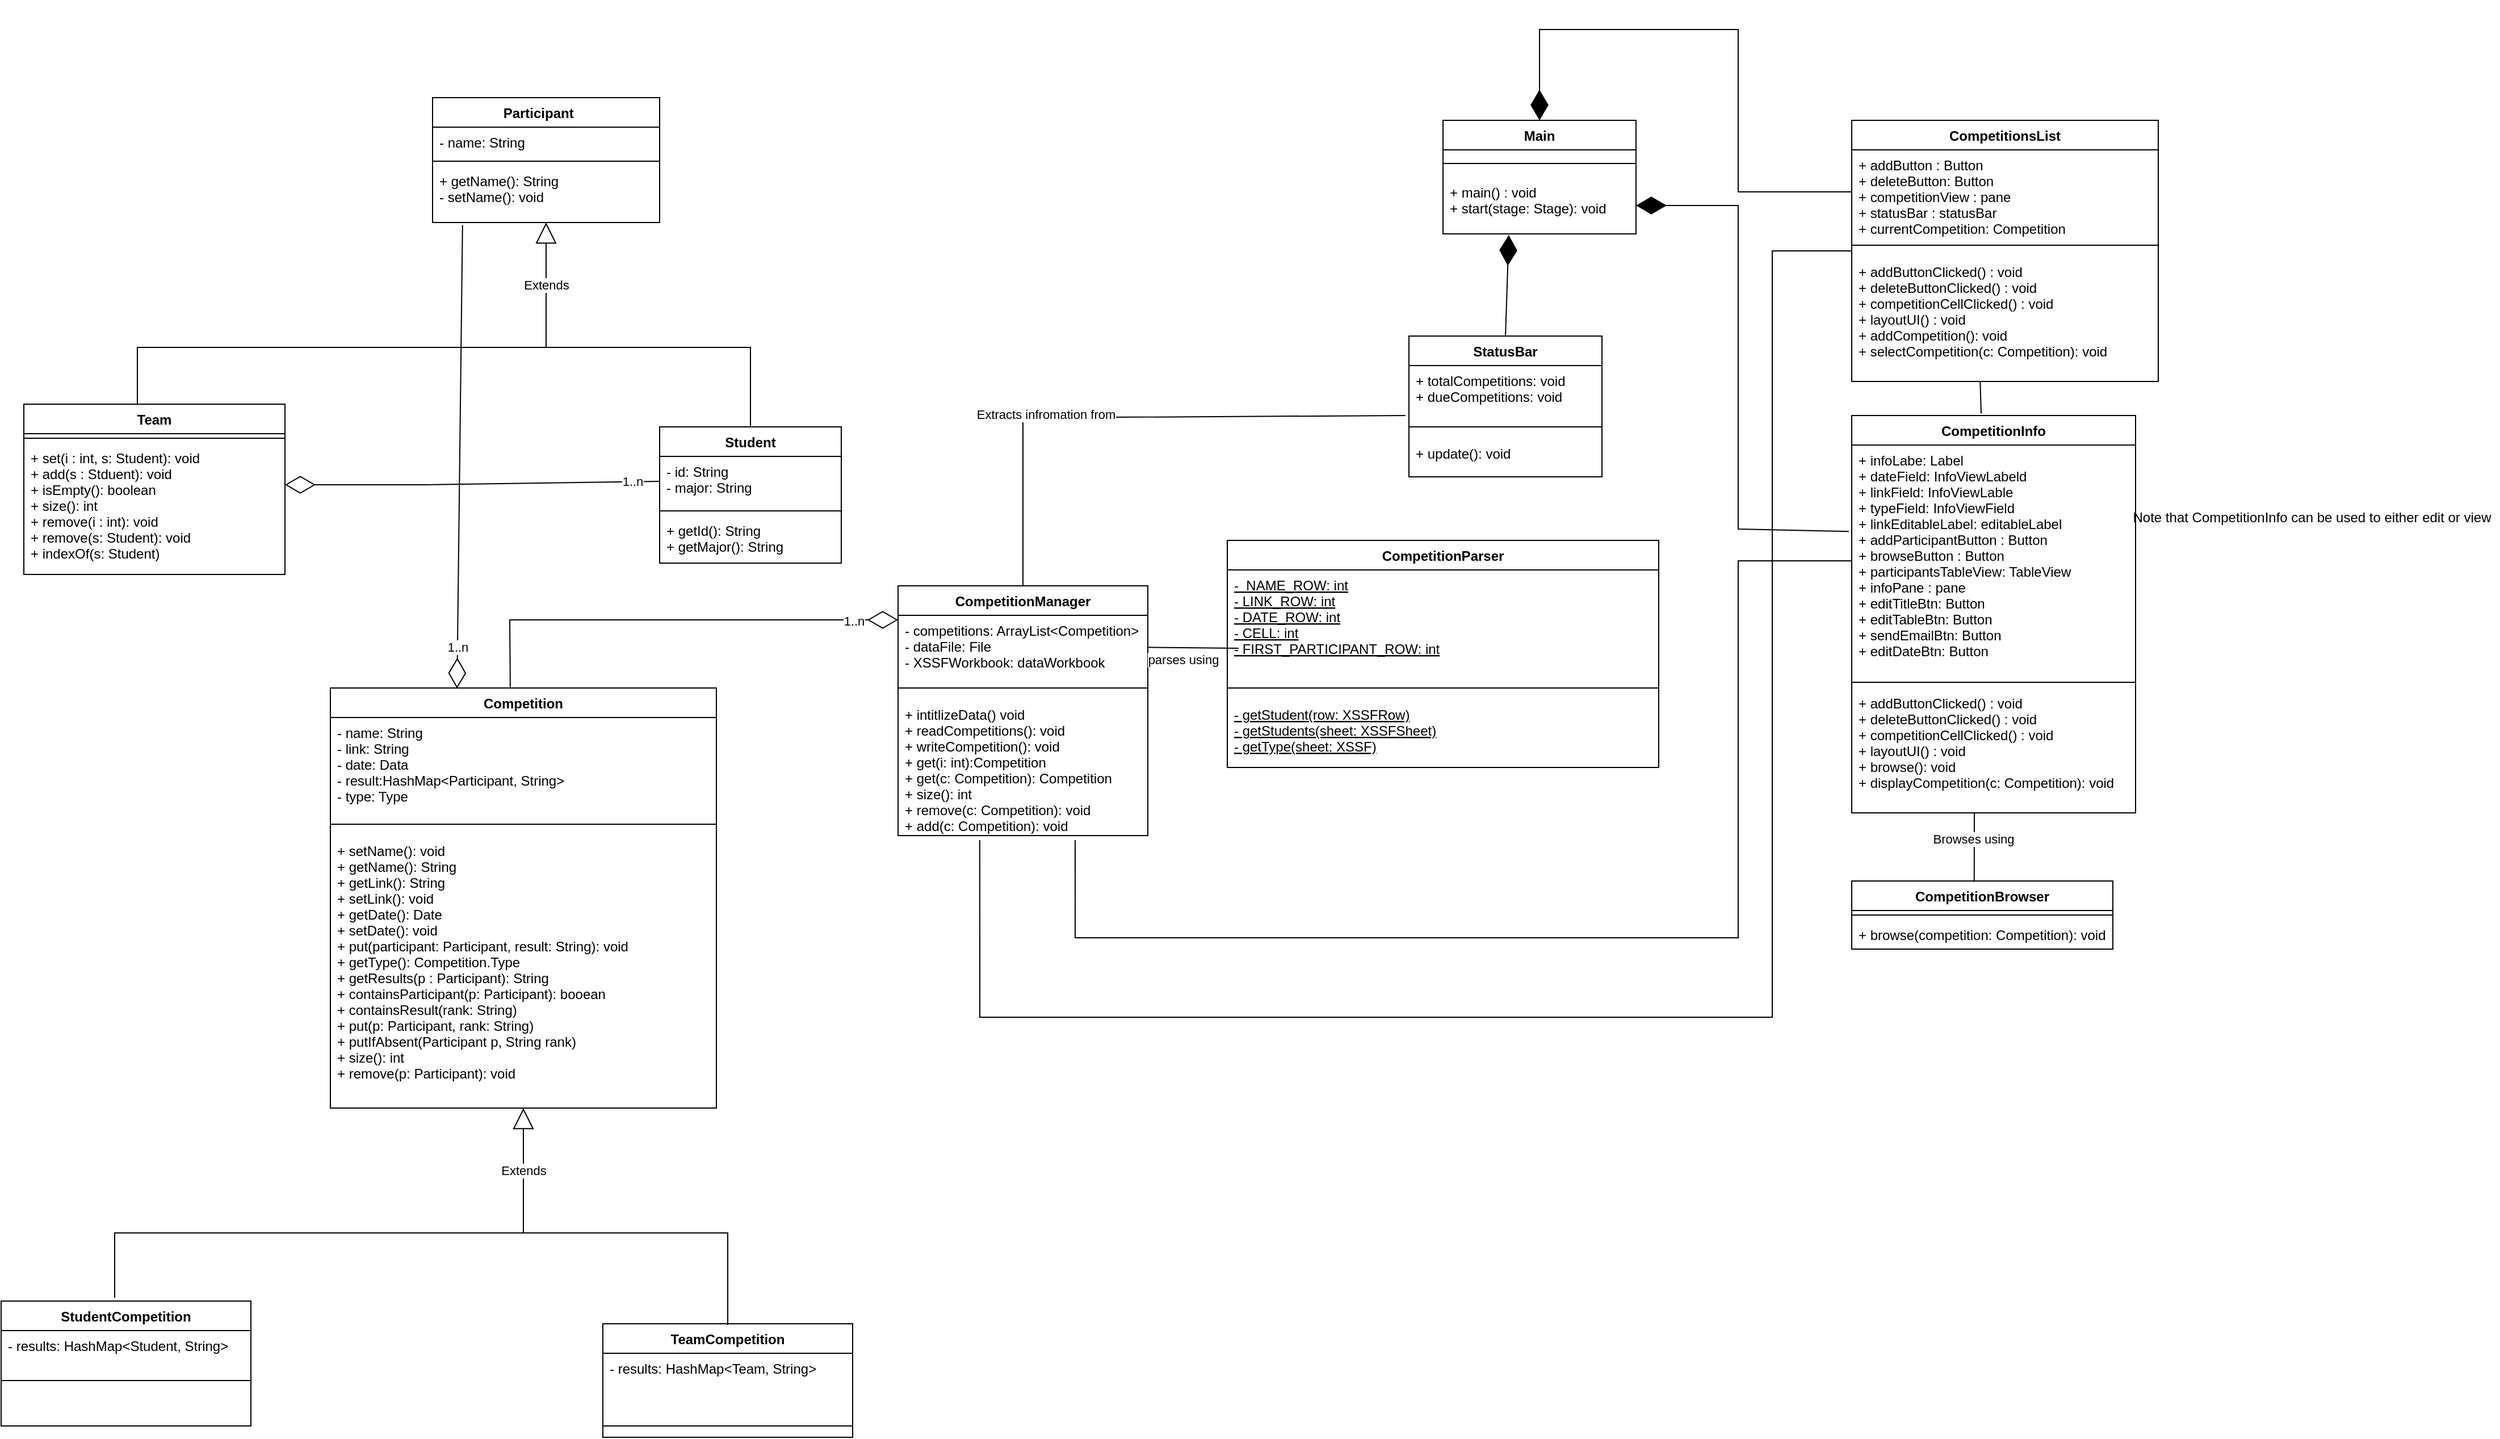 <mxfile version="15.8.4" type="device"><diagram id="GxxrP0lvxAbWxJMTPrHu" name="Page-1"><mxGraphModel dx="2429" dy="1601" grid="1" gridSize="10" guides="1" tooltips="1" connect="1" arrows="1" fold="1" page="1" pageScale="1" pageWidth="827" pageHeight="1169" math="0" shadow="0"><root><mxCell id="0"/><mxCell id="1" parent="0"/><mxCell id="EJnaUkzqWR3YQyQ7dOgF-1" value="Main" style="swimlane;fontStyle=1;align=center;verticalAlign=top;childLayout=stackLayout;horizontal=1;startSize=26;horizontalStack=0;resizeParent=1;resizeParentMax=0;resizeLast=0;collapsible=1;marginBottom=0;" parent="1" vertex="1"><mxGeometry x="100" width="170" height="100" as="geometry"/></mxCell><mxCell id="EJnaUkzqWR3YQyQ7dOgF-3" value="" style="line;strokeWidth=1;fillColor=none;align=left;verticalAlign=middle;spacingTop=-1;spacingLeft=3;spacingRight=3;rotatable=0;labelPosition=right;points=[];portConstraint=eastwest;" parent="EJnaUkzqWR3YQyQ7dOgF-1" vertex="1"><mxGeometry y="26" width="170" height="24" as="geometry"/></mxCell><mxCell id="QGG74kZx5etVXOkYBk9g-1" value="+ main() : void&#xA;+ start(stage: Stage): void&#xA;" style="text;strokeColor=none;fillColor=none;align=left;verticalAlign=top;spacingLeft=4;spacingRight=4;overflow=hidden;rotatable=0;points=[[0,0.5],[1,0.5]];portConstraint=eastwest;fontStyle=0" parent="EJnaUkzqWR3YQyQ7dOgF-1" vertex="1"><mxGeometry y="50" width="170" height="50" as="geometry"/></mxCell><mxCell id="EJnaUkzqWR3YQyQ7dOgF-13" value="CompetitionsList" style="swimlane;fontStyle=1;align=center;verticalAlign=top;childLayout=stackLayout;horizontal=1;startSize=26;horizontalStack=0;resizeParent=1;resizeParentMax=0;resizeLast=0;collapsible=1;marginBottom=0;" parent="1" vertex="1"><mxGeometry x="460" width="270" height="230" as="geometry"/></mxCell><mxCell id="QGG74kZx5etVXOkYBk9g-5" value="+ addButton : Button&#xA;+ deleteButton: Button&#xA;+ competitionView : pane&#xA;+ statusBar : statusBar&#xA;+ currentCompetition: Competition&#xA;" style="text;strokeColor=none;fillColor=none;align=left;verticalAlign=top;spacingLeft=4;spacingRight=4;overflow=hidden;rotatable=0;points=[[0,0.5],[1,0.5]];portConstraint=eastwest;" parent="EJnaUkzqWR3YQyQ7dOgF-13" vertex="1"><mxGeometry y="26" width="270" height="74" as="geometry"/></mxCell><mxCell id="EJnaUkzqWR3YQyQ7dOgF-15" value="" style="line;strokeWidth=1;fillColor=none;align=left;verticalAlign=middle;spacingTop=-1;spacingLeft=3;spacingRight=3;rotatable=0;labelPosition=right;points=[];portConstraint=eastwest;" parent="EJnaUkzqWR3YQyQ7dOgF-13" vertex="1"><mxGeometry y="100" width="270" height="20" as="geometry"/></mxCell><mxCell id="EJnaUkzqWR3YQyQ7dOgF-16" value="+ addButtonClicked() : void&#xA;+ deleteButtonClicked() : void&#xA;+ competitionCellClicked() : void&#xA;+ layoutUI() : void&#xA;+ addCompetition(): void&#xA;+ selectCompetition(c: Competition): void&#xA;&#xA;&#xA;&#xA;" style="text;strokeColor=none;fillColor=none;align=left;verticalAlign=top;spacingLeft=4;spacingRight=4;overflow=hidden;rotatable=0;points=[[0,0.5],[1,0.5]];portConstraint=eastwest;" parent="EJnaUkzqWR3YQyQ7dOgF-13" vertex="1"><mxGeometry y="120" width="270" height="110" as="geometry"/></mxCell><mxCell id="EJnaUkzqWR3YQyQ7dOgF-33" value="Competition" style="swimlane;fontStyle=1;align=center;verticalAlign=top;childLayout=stackLayout;horizontal=1;startSize=26;horizontalStack=0;resizeParent=1;resizeParentMax=0;resizeLast=0;collapsible=1;marginBottom=0;" parent="1" vertex="1"><mxGeometry x="-880" y="500" width="340" height="370" as="geometry"/></mxCell><mxCell id="EJnaUkzqWR3YQyQ7dOgF-34" value="- name: String&#xA;- link: String&#xA;- date: Data&#xA;- result:HashMap&lt;Participant, String&gt;&#xA;- type: Type" style="text;strokeColor=none;fillColor=none;align=left;verticalAlign=top;spacingLeft=4;spacingRight=4;overflow=hidden;rotatable=0;points=[[0,0.5],[1,0.5]];portConstraint=eastwest;fontStyle=0" parent="EJnaUkzqWR3YQyQ7dOgF-33" vertex="1"><mxGeometry y="26" width="340" height="84" as="geometry"/></mxCell><mxCell id="EJnaUkzqWR3YQyQ7dOgF-35" value="" style="line;strokeWidth=1;fillColor=none;align=left;verticalAlign=middle;spacingTop=-1;spacingLeft=3;spacingRight=3;rotatable=0;labelPosition=right;points=[];portConstraint=eastwest;" parent="EJnaUkzqWR3YQyQ7dOgF-33" vertex="1"><mxGeometry y="110" width="340" height="20" as="geometry"/></mxCell><mxCell id="EJnaUkzqWR3YQyQ7dOgF-36" value="+ setName(): void&#xA;+ getName(): String&#xA;+ getLink(): String&#xA;+ setLink(): void&#xA;+ getDate(): Date&#xA;+ setDate(): void&#xA;+ put(participant: Participant, result: String): void&#xA;+ getType(): Competition.Type&#xA;+ getResults(p : Participant): String&#xA;+ containsParticipant(p: Participant): booean&#xA;+ containsResult(rank: String)&#xA;+ put(p: Participant, rank: String)&#xA;+ putIfAbsent(Participant p, String rank)&#xA;+ size(): int&#xA;+ remove(p: Participant): void&#xA;&#xA;&#xA;&#xA;" style="text;strokeColor=none;fillColor=none;align=left;verticalAlign=top;spacingLeft=4;spacingRight=4;overflow=hidden;rotatable=0;points=[[0,0.5],[1,0.5]];portConstraint=eastwest;" parent="EJnaUkzqWR3YQyQ7dOgF-33" vertex="1"><mxGeometry y="130" width="340" height="240" as="geometry"/></mxCell><mxCell id="QGG74kZx5etVXOkYBk9g-6" value="CompetitionInfo" style="swimlane;fontStyle=1;align=center;verticalAlign=top;childLayout=stackLayout;horizontal=1;startSize=26;horizontalStack=0;resizeParent=1;resizeParentMax=0;resizeLast=0;collapsible=1;marginBottom=0;" parent="1" vertex="1"><mxGeometry x="460" y="260" width="250" height="350" as="geometry"/></mxCell><mxCell id="QGG74kZx5etVXOkYBk9g-7" value="+ infoLabe: Label&#xA;+ dateField: InfoViewLabeld&#xA;+ linkField: InfoViewLable&#xA;+ typeField: InfoViewField&#xA;+ linkEditableLabel: editableLabel&#xA;+ addParticipantButton : Button&#xA;+ browseButton : Button&#xA;+ participantsTableView: TableView&#xA;+ infoPane : pane&#xA;+ editTitleBtn: Button&#xA;+ editTableBtn: Button&#xA;+ sendEmailBtn: Button&#xA;+ editDateBtn: Button&#xA;&#xA;" style="text;strokeColor=none;fillColor=none;align=left;verticalAlign=top;spacingLeft=4;spacingRight=4;overflow=hidden;rotatable=0;points=[[0,0.5],[1,0.5]];portConstraint=eastwest;" parent="QGG74kZx5etVXOkYBk9g-6" vertex="1"><mxGeometry y="26" width="250" height="204" as="geometry"/></mxCell><mxCell id="QGG74kZx5etVXOkYBk9g-8" value="" style="line;strokeWidth=1;fillColor=none;align=left;verticalAlign=middle;spacingTop=-1;spacingLeft=3;spacingRight=3;rotatable=0;labelPosition=right;points=[];portConstraint=eastwest;" parent="QGG74kZx5etVXOkYBk9g-6" vertex="1"><mxGeometry y="230" width="250" height="10" as="geometry"/></mxCell><mxCell id="QGG74kZx5etVXOkYBk9g-9" value="+ addButtonClicked() : void&#xA;+ deleteButtonClicked() : void&#xA;+ competitionCellClicked() : void&#xA;+ layoutUI() : void&#xA;+ browse(): void&#xA;+ displayCompetition(c: Competition): void&#xA;&#xA;&#xA;" style="text;strokeColor=none;fillColor=none;align=left;verticalAlign=top;spacingLeft=4;spacingRight=4;overflow=hidden;rotatable=0;points=[[0,0.5],[1,0.5]];portConstraint=eastwest;" parent="QGG74kZx5etVXOkYBk9g-6" vertex="1"><mxGeometry y="240" width="250" height="110" as="geometry"/></mxCell><mxCell id="0c5YRF4WHMTncs785dVi-13" value="CompetitionManager" style="swimlane;fontStyle=1;align=center;verticalAlign=top;childLayout=stackLayout;horizontal=1;startSize=26;horizontalStack=0;resizeParent=1;resizeParentMax=0;resizeLast=0;collapsible=1;marginBottom=0;" parent="1" vertex="1"><mxGeometry x="-380" y="410" width="220" height="220" as="geometry"/></mxCell><mxCell id="0c5YRF4WHMTncs785dVi-14" value="- competitions: ArrayList&lt;Competition&gt;&#xA;- dataFile: File&#xA;- XSSFWorkbook: dataWorkbook&#xA;" style="text;strokeColor=none;fillColor=none;align=left;verticalAlign=top;spacingLeft=4;spacingRight=4;overflow=hidden;rotatable=0;points=[[0,0.5],[1,0.5]];portConstraint=eastwest;fontStyle=0" parent="0c5YRF4WHMTncs785dVi-13" vertex="1"><mxGeometry y="26" width="220" height="54" as="geometry"/></mxCell><mxCell id="0c5YRF4WHMTncs785dVi-15" value="" style="line;strokeWidth=1;fillColor=none;align=left;verticalAlign=middle;spacingTop=-1;spacingLeft=3;spacingRight=3;rotatable=0;labelPosition=right;points=[];portConstraint=eastwest;" parent="0c5YRF4WHMTncs785dVi-13" vertex="1"><mxGeometry y="80" width="220" height="20" as="geometry"/></mxCell><mxCell id="0c5YRF4WHMTncs785dVi-16" value="+ intitlizeData() void&#xA;+ readCompetitions(): void&#xA;+ writeCompetition(): void&#xA;+ get(i: int):Competition&#xA;+ get(c: Competition): Competition&#xA;+ size(): int&#xA;+ remove(c: Competition): void&#xA;+ add(c: Competition): void&#xA;&#xA;&#xA;" style="text;strokeColor=none;fillColor=none;align=left;verticalAlign=top;spacingLeft=4;spacingRight=4;overflow=hidden;rotatable=0;points=[[0,0.5],[1,0.5]];portConstraint=eastwest;" parent="0c5YRF4WHMTncs785dVi-13" vertex="1"><mxGeometry y="100" width="220" height="120" as="geometry"/></mxCell><mxCell id="0c5YRF4WHMTncs785dVi-21" value="TeamCompetition" style="swimlane;fontStyle=1;align=center;verticalAlign=top;childLayout=stackLayout;horizontal=1;startSize=26;horizontalStack=0;resizeParent=1;resizeParentMax=0;resizeLast=0;collapsible=1;marginBottom=0;" parent="1" vertex="1"><mxGeometry x="-640" y="1060" width="220" height="100" as="geometry"/></mxCell><mxCell id="0c5YRF4WHMTncs785dVi-22" value="- results: HashMap&lt;Team, String&gt;" style="text;strokeColor=none;fillColor=none;align=left;verticalAlign=top;spacingLeft=4;spacingRight=4;overflow=hidden;rotatable=0;points=[[0,0.5],[1,0.5]];portConstraint=eastwest;fontStyle=0" parent="0c5YRF4WHMTncs785dVi-21" vertex="1"><mxGeometry y="26" width="220" height="54" as="geometry"/></mxCell><mxCell id="0c5YRF4WHMTncs785dVi-23" value="" style="line;strokeWidth=1;fillColor=none;align=left;verticalAlign=middle;spacingTop=-1;spacingLeft=3;spacingRight=3;rotatable=0;labelPosition=right;points=[];portConstraint=eastwest;" parent="0c5YRF4WHMTncs785dVi-21" vertex="1"><mxGeometry y="80" width="220" height="20" as="geometry"/></mxCell><mxCell id="0c5YRF4WHMTncs785dVi-25" value="CompetitionParser" style="swimlane;fontStyle=1;align=center;verticalAlign=top;childLayout=stackLayout;horizontal=1;startSize=26;horizontalStack=0;resizeParent=1;resizeParentMax=0;resizeLast=0;collapsible=1;marginBottom=0;" parent="1" vertex="1"><mxGeometry x="-90" y="370" width="380" height="200" as="geometry"/></mxCell><mxCell id="0c5YRF4WHMTncs785dVi-26" value="-  NAME_ROW: int&#xA;-  LINK_ROW: int&#xA;-  DATE_ROW: int&#xA;-  CELL: int&#xA;- FIRST_PARTICIPANT_ROW: int&#xA;" style="text;strokeColor=none;fillColor=none;align=left;verticalAlign=top;spacingLeft=4;spacingRight=4;overflow=hidden;rotatable=0;points=[[0,0.5],[1,0.5]];portConstraint=eastwest;fontStyle=4" parent="0c5YRF4WHMTncs785dVi-25" vertex="1"><mxGeometry y="26" width="380" height="94" as="geometry"/></mxCell><mxCell id="0c5YRF4WHMTncs785dVi-27" value="" style="line;strokeWidth=1;fillColor=none;align=left;verticalAlign=middle;spacingTop=-1;spacingLeft=3;spacingRight=3;rotatable=0;labelPosition=right;points=[];portConstraint=eastwest;" parent="0c5YRF4WHMTncs785dVi-25" vertex="1"><mxGeometry y="120" width="380" height="20" as="geometry"/></mxCell><mxCell id="0c5YRF4WHMTncs785dVi-28" value="- getStudent(row: XSSFRow)&#xA;- getStudents(sheet: XSSFSheet)&#xA;- getType(sheet: XSSF)&#xA;&#xA;" style="text;strokeColor=none;fillColor=none;align=left;verticalAlign=top;spacingLeft=4;spacingRight=4;overflow=hidden;rotatable=0;points=[[0,0.5],[1,0.5]];portConstraint=eastwest;fontStyle=4" parent="0c5YRF4WHMTncs785dVi-25" vertex="1"><mxGeometry y="140" width="380" height="60" as="geometry"/></mxCell><mxCell id="0c5YRF4WHMTncs785dVi-29" value="StudentCompetition" style="swimlane;fontStyle=1;align=center;verticalAlign=top;childLayout=stackLayout;horizontal=1;startSize=26;horizontalStack=0;resizeParent=1;resizeParentMax=0;resizeLast=0;collapsible=1;marginBottom=0;" parent="1" vertex="1"><mxGeometry x="-1170" y="1040" width="220" height="110" as="geometry"/></mxCell><mxCell id="0c5YRF4WHMTncs785dVi-30" value="- results: HashMap&lt;Student, String&gt;" style="text;strokeColor=none;fillColor=none;align=left;verticalAlign=top;spacingLeft=4;spacingRight=4;overflow=hidden;rotatable=0;points=[[0,0.5],[1,0.5]];portConstraint=eastwest;fontStyle=0" parent="0c5YRF4WHMTncs785dVi-29" vertex="1"><mxGeometry y="26" width="220" height="34" as="geometry"/></mxCell><mxCell id="0c5YRF4WHMTncs785dVi-31" value="" style="line;strokeWidth=1;fillColor=none;align=left;verticalAlign=middle;spacingTop=-1;spacingLeft=3;spacingRight=3;rotatable=0;labelPosition=right;points=[];portConstraint=eastwest;" parent="0c5YRF4WHMTncs785dVi-29" vertex="1"><mxGeometry y="60" width="220" height="20" as="geometry"/></mxCell><mxCell id="0c5YRF4WHMTncs785dVi-32" value="&#xA;" style="text;strokeColor=none;fillColor=none;align=left;verticalAlign=top;spacingLeft=4;spacingRight=4;overflow=hidden;rotatable=0;points=[[0,0.5],[1,0.5]];portConstraint=eastwest;" parent="0c5YRF4WHMTncs785dVi-29" vertex="1"><mxGeometry y="80" width="220" height="30" as="geometry"/></mxCell><mxCell id="6HsjpcbzOpORPiPXT8NS-8" value="Extends" style="endArrow=block;endSize=16;endFill=0;html=1;rounded=0;entryX=0.5;entryY=1;entryDx=0;entryDy=0;" parent="1" edge="1"><mxGeometry width="160" relative="1" as="geometry"><mxPoint x="-690" y="200" as="sourcePoint"/><mxPoint x="-690" y="90" as="targetPoint"/></mxGeometry></mxCell><mxCell id="6HsjpcbzOpORPiPXT8NS-10" value="" style="endArrow=none;html=1;rounded=0;exitX=0.5;exitY=0;exitDx=0;exitDy=0;" parent="1" edge="1"><mxGeometry width="50" height="50" relative="1" as="geometry"><mxPoint x="-1050" y="257" as="sourcePoint"/><mxPoint x="-690" y="200" as="targetPoint"/><Array as="points"><mxPoint x="-1050" y="200"/></Array></mxGeometry></mxCell><mxCell id="6HsjpcbzOpORPiPXT8NS-11" value="" style="endArrow=none;html=1;rounded=0;exitX=0.5;exitY=0;exitDx=0;exitDy=0;" parent="1" edge="1"><mxGeometry width="50" height="50" relative="1" as="geometry"><mxPoint x="-510" y="281" as="sourcePoint"/><mxPoint x="-690" y="200" as="targetPoint"/><Array as="points"><mxPoint x="-510" y="200"/></Array></mxGeometry></mxCell><mxCell id="6HsjpcbzOpORPiPXT8NS-17" value="" style="endArrow=diamondThin;endFill=0;endSize=24;html=1;rounded=0;entryX=1;entryY=0.319;entryDx=0;entryDy=0;entryPerimeter=0;exitX=0;exitY=0.5;exitDx=0;exitDy=0;" parent="1" source="6HsjpcbzOpORPiPXT8NS-29" target="6HsjpcbzOpORPiPXT8NS-36" edge="1"><mxGeometry width="160" relative="1" as="geometry"><mxPoint x="-630" y="329" as="sourcePoint"/><mxPoint x="-873.92" y="385.668" as="targetPoint"/><Array as="points"><mxPoint x="-797" y="321"/></Array></mxGeometry></mxCell><mxCell id="VfqzEj0OTGTTC5FNFpXB-12" value="1..n" style="edgeLabel;html=1;align=center;verticalAlign=middle;resizable=0;points=[];" parent="6HsjpcbzOpORPiPXT8NS-17" vertex="1" connectable="0"><mxGeometry x="-0.855" y="-1" relative="1" as="geometry"><mxPoint as="offset"/></mxGeometry></mxCell><mxCell id="6HsjpcbzOpORPiPXT8NS-28" value="Student" style="swimlane;fontStyle=1;align=center;verticalAlign=top;childLayout=stackLayout;horizontal=1;startSize=26;horizontalStack=0;resizeParent=1;resizeParentMax=0;resizeLast=0;collapsible=1;marginBottom=0;" parent="1" vertex="1"><mxGeometry x="-590" y="270" width="160" height="120" as="geometry"/></mxCell><mxCell id="6HsjpcbzOpORPiPXT8NS-29" value="- id: String&#xA;- major: String&#xA;" style="text;strokeColor=none;fillColor=none;align=left;verticalAlign=top;spacingLeft=4;spacingRight=4;overflow=hidden;rotatable=0;points=[[0,0.5],[1,0.5]];portConstraint=eastwest;" parent="6HsjpcbzOpORPiPXT8NS-28" vertex="1"><mxGeometry y="26" width="160" height="44" as="geometry"/></mxCell><mxCell id="6HsjpcbzOpORPiPXT8NS-30" value="" style="line;strokeWidth=1;fillColor=none;align=left;verticalAlign=middle;spacingTop=-1;spacingLeft=3;spacingRight=3;rotatable=0;labelPosition=right;points=[];portConstraint=eastwest;" parent="6HsjpcbzOpORPiPXT8NS-28" vertex="1"><mxGeometry y="70" width="160" height="8" as="geometry"/></mxCell><mxCell id="6HsjpcbzOpORPiPXT8NS-31" value="+ getId(): String&#xA;+ getMajor(): String&#xA;" style="text;strokeColor=none;fillColor=none;align=left;verticalAlign=top;spacingLeft=4;spacingRight=4;overflow=hidden;rotatable=0;points=[[0,0.5],[1,0.5]];portConstraint=eastwest;" parent="6HsjpcbzOpORPiPXT8NS-28" vertex="1"><mxGeometry y="78" width="160" height="42" as="geometry"/></mxCell><mxCell id="6HsjpcbzOpORPiPXT8NS-33" value="Team" style="swimlane;fontStyle=1;align=center;verticalAlign=top;childLayout=stackLayout;horizontal=1;startSize=26;horizontalStack=0;resizeParent=1;resizeParentMax=0;resizeLast=0;collapsible=1;marginBottom=0;" parent="1" vertex="1"><mxGeometry x="-1150" y="250" width="230" height="150" as="geometry"/></mxCell><mxCell id="6HsjpcbzOpORPiPXT8NS-35" value="" style="line;strokeWidth=1;fillColor=none;align=left;verticalAlign=middle;spacingTop=-1;spacingLeft=3;spacingRight=3;rotatable=0;labelPosition=right;points=[];portConstraint=eastwest;" parent="6HsjpcbzOpORPiPXT8NS-33" vertex="1"><mxGeometry y="26" width="230" height="8" as="geometry"/></mxCell><mxCell id="6HsjpcbzOpORPiPXT8NS-36" value="+ set(i : int, s: Student): void&#xA;+ add(s : Stduent): void&#xA;+ isEmpty(): boolean&#xA;+ size(): int&#xA;+ remove(i : int): void&#xA;+ remove(s: Student): void&#xA;+ indexOf(s: Student)" style="text;strokeColor=none;fillColor=none;align=left;verticalAlign=top;spacingLeft=4;spacingRight=4;overflow=hidden;rotatable=0;points=[[0,0.5],[1,0.5]];portConstraint=eastwest;" parent="6HsjpcbzOpORPiPXT8NS-33" vertex="1"><mxGeometry y="34" width="230" height="116" as="geometry"/></mxCell><mxCell id="6HsjpcbzOpORPiPXT8NS-37" value="Participant    " style="swimlane;fontStyle=1;align=center;verticalAlign=top;childLayout=stackLayout;horizontal=1;startSize=26;horizontalStack=0;resizeParent=1;resizeParentMax=0;resizeLast=0;collapsible=1;marginBottom=0;" parent="1" vertex="1"><mxGeometry x="-790" y="-20" width="200" height="110" as="geometry"/></mxCell><mxCell id="6HsjpcbzOpORPiPXT8NS-38" value="- name: String" style="text;strokeColor=none;fillColor=none;align=left;verticalAlign=top;spacingLeft=4;spacingRight=4;overflow=hidden;rotatable=0;points=[[0,0.5],[1,0.5]];portConstraint=eastwest;" parent="6HsjpcbzOpORPiPXT8NS-37" vertex="1"><mxGeometry y="26" width="200" height="26" as="geometry"/></mxCell><mxCell id="6HsjpcbzOpORPiPXT8NS-39" value="" style="line;strokeWidth=1;fillColor=none;align=left;verticalAlign=middle;spacingTop=-1;spacingLeft=3;spacingRight=3;rotatable=0;labelPosition=right;points=[];portConstraint=eastwest;" parent="6HsjpcbzOpORPiPXT8NS-37" vertex="1"><mxGeometry y="52" width="200" height="8" as="geometry"/></mxCell><mxCell id="6HsjpcbzOpORPiPXT8NS-40" value="+ getName(): String&#xA;- setName(): void&#xA;" style="text;strokeColor=none;fillColor=none;align=left;verticalAlign=top;spacingLeft=4;spacingRight=4;overflow=hidden;rotatable=0;points=[[0,0.5],[1,0.5]];portConstraint=eastwest;" parent="6HsjpcbzOpORPiPXT8NS-37" vertex="1"><mxGeometry y="60" width="200" height="50" as="geometry"/></mxCell><mxCell id="1q_wQC3C_rtbA6xubm2z-1" value="Extends" style="endArrow=block;endSize=16;endFill=0;html=1;rounded=0;entryX=0.5;entryY=1;entryDx=0;entryDy=0;" parent="1" edge="1"><mxGeometry width="160" relative="1" as="geometry"><mxPoint x="-710" y="980" as="sourcePoint"/><mxPoint x="-710" y="870" as="targetPoint"/></mxGeometry></mxCell><mxCell id="1q_wQC3C_rtbA6xubm2z-2" value="" style="endArrow=none;html=1;rounded=0;exitX=0.5;exitY=0;exitDx=0;exitDy=0;" parent="1" edge="1"><mxGeometry width="50" height="50" relative="1" as="geometry"><mxPoint x="-1070" y="1037" as="sourcePoint"/><mxPoint x="-710" y="980" as="targetPoint"/><Array as="points"><mxPoint x="-1070" y="980"/></Array></mxGeometry></mxCell><mxCell id="1q_wQC3C_rtbA6xubm2z-3" value="" style="endArrow=none;html=1;rounded=0;exitX=0.5;exitY=0;exitDx=0;exitDy=0;" parent="1" edge="1"><mxGeometry width="50" height="50" relative="1" as="geometry"><mxPoint x="-530" y="1061" as="sourcePoint"/><mxPoint x="-710" y="980" as="targetPoint"/><Array as="points"><mxPoint x="-530" y="980"/></Array></mxGeometry></mxCell><mxCell id="VfqzEj0OTGTTC5FNFpXB-4" value="" style="endArrow=none;html=1;rounded=0;entryX=0.026;entryY=0.734;entryDx=0;entryDy=0;entryPerimeter=0;" parent="1" source="0c5YRF4WHMTncs785dVi-14" target="0c5YRF4WHMTncs785dVi-26" edge="1"><mxGeometry width="50" height="50" relative="1" as="geometry"><mxPoint x="-60" y="580" as="sourcePoint"/><mxPoint x="-10" y="530" as="targetPoint"/></mxGeometry></mxCell><mxCell id="VfqzEj0OTGTTC5FNFpXB-10" value="parses using" style="edgeLabel;html=1;align=center;verticalAlign=middle;resizable=0;points=[];" parent="VfqzEj0OTGTTC5FNFpXB-4" vertex="1" connectable="0"><mxGeometry x="0.587" y="-2" relative="1" as="geometry"><mxPoint x="-33" y="8" as="offset"/></mxGeometry></mxCell><mxCell id="VfqzEj0OTGTTC5FNFpXB-5" value="" style="endArrow=diamondThin;endFill=0;endSize=24;html=1;rounded=0;exitX=0.466;exitY=0.001;exitDx=0;exitDy=0;exitPerimeter=0;" parent="1" source="EJnaUkzqWR3YQyQ7dOgF-33" edge="1"><mxGeometry width="160" relative="1" as="geometry"><mxPoint x="-730" y="370" as="sourcePoint"/><mxPoint x="-380" y="440" as="targetPoint"/><Array as="points"><mxPoint x="-722" y="440"/></Array></mxGeometry></mxCell><mxCell id="VfqzEj0OTGTTC5FNFpXB-9" value="1..n" style="edgeLabel;html=1;align=center;verticalAlign=middle;resizable=0;points=[];" parent="VfqzEj0OTGTTC5FNFpXB-5" vertex="1" connectable="0"><mxGeometry x="0.804" y="-1" relative="1" as="geometry"><mxPoint as="offset"/></mxGeometry></mxCell><mxCell id="VfqzEj0OTGTTC5FNFpXB-7" value="" style="endArrow=diamondThin;endFill=0;endSize=24;html=1;rounded=0;exitX=0.132;exitY=1.045;exitDx=0;exitDy=0;exitPerimeter=0;entryX=0.328;entryY=0.001;entryDx=0;entryDy=0;entryPerimeter=0;" parent="1" source="6HsjpcbzOpORPiPXT8NS-40" target="EJnaUkzqWR3YQyQ7dOgF-33" edge="1"><mxGeometry width="160" relative="1" as="geometry"><mxPoint x="-850" y="310" as="sourcePoint"/><mxPoint x="-690" y="310" as="targetPoint"/></mxGeometry></mxCell><mxCell id="VfqzEj0OTGTTC5FNFpXB-8" value="1..n" style="edgeLabel;html=1;align=center;verticalAlign=middle;resizable=0;points=[];" parent="VfqzEj0OTGTTC5FNFpXB-7" vertex="1" connectable="0"><mxGeometry x="0.697" y="-1" relative="1" as="geometry"><mxPoint y="25" as="offset"/></mxGeometry></mxCell><mxCell id="VfqzEj0OTGTTC5FNFpXB-13" value="CompetitionBrowser" style="swimlane;fontStyle=1;align=center;verticalAlign=top;childLayout=stackLayout;horizontal=1;startSize=26;horizontalStack=0;resizeParent=1;resizeParentMax=0;resizeLast=0;collapsible=1;marginBottom=0;" parent="1" vertex="1"><mxGeometry x="460" y="670" width="230" height="60" as="geometry"/></mxCell><mxCell id="VfqzEj0OTGTTC5FNFpXB-15" value="" style="line;strokeWidth=1;fillColor=none;align=left;verticalAlign=middle;spacingTop=-1;spacingLeft=3;spacingRight=3;rotatable=0;labelPosition=right;points=[];portConstraint=eastwest;" parent="VfqzEj0OTGTTC5FNFpXB-13" vertex="1"><mxGeometry y="26" width="230" height="8" as="geometry"/></mxCell><mxCell id="VfqzEj0OTGTTC5FNFpXB-16" value="+ browse(competition: Competition): void" style="text;strokeColor=none;fillColor=none;align=left;verticalAlign=top;spacingLeft=4;spacingRight=4;overflow=hidden;rotatable=0;points=[[0,0.5],[1,0.5]];portConstraint=eastwest;" parent="VfqzEj0OTGTTC5FNFpXB-13" vertex="1"><mxGeometry y="34" width="230" height="26" as="geometry"/></mxCell><mxCell id="VfqzEj0OTGTTC5FNFpXB-17" value="" style="endArrow=none;html=1;rounded=0;exitX=0.469;exitY=0.011;exitDx=0;exitDy=0;exitPerimeter=0;entryX=0.432;entryY=1;entryDx=0;entryDy=0;entryPerimeter=0;" parent="1" source="VfqzEj0OTGTTC5FNFpXB-13" target="QGG74kZx5etVXOkYBk9g-9" edge="1"><mxGeometry width="50" height="50" relative="1" as="geometry"><mxPoint x="450" y="420" as="sourcePoint"/><mxPoint x="500" y="370" as="targetPoint"/></mxGeometry></mxCell><mxCell id="VfqzEj0OTGTTC5FNFpXB-28" value="Browses using" style="edgeLabel;html=1;align=center;verticalAlign=middle;resizable=0;points=[];" parent="VfqzEj0OTGTTC5FNFpXB-17" vertex="1" connectable="0"><mxGeometry x="0.252" y="1" relative="1" as="geometry"><mxPoint as="offset"/></mxGeometry></mxCell><mxCell id="VfqzEj0OTGTTC5FNFpXB-22" value="" style="endArrow=none;html=1;rounded=0;exitX=0.456;exitY=-0.005;exitDx=0;exitDy=0;exitPerimeter=0;entryX=0.419;entryY=1;entryDx=0;entryDy=0;entryPerimeter=0;" parent="1" source="QGG74kZx5etVXOkYBk9g-6" target="EJnaUkzqWR3YQyQ7dOgF-16" edge="1"><mxGeometry width="50" height="50" relative="1" as="geometry"><mxPoint x="370" y="230" as="sourcePoint"/><mxPoint x="420" y="180" as="targetPoint"/></mxGeometry></mxCell><mxCell id="VfqzEj0OTGTTC5FNFpXB-23" value="Note that CompetitionInfo can be used to either edit or view" style="text;html=1;align=center;verticalAlign=middle;resizable=0;points=[];autosize=1;strokeColor=none;fillColor=none;" parent="1" vertex="1"><mxGeometry x="700" y="340" width="330" height="20" as="geometry"/></mxCell><mxCell id="VfqzEj0OTGTTC5FNFpXB-34" value="" style="endArrow=none;html=1;rounded=0;exitX=0.5;exitY=0;exitDx=0;exitDy=0;entryX=-0.018;entryY=1;entryDx=0;entryDy=0;entryPerimeter=0;" parent="1" source="0c5YRF4WHMTncs785dVi-13" target="VfqzEj0OTGTTC5FNFpXB-39" edge="1"><mxGeometry width="50" height="50" relative="1" as="geometry"><mxPoint x="-30" y="380" as="sourcePoint"/><mxPoint x="55" y="288" as="targetPoint"/><Array as="points"><mxPoint x="-270" y="262"/></Array></mxGeometry></mxCell><mxCell id="VfqzEj0OTGTTC5FNFpXB-36" value="Extracts infromation from" style="edgeLabel;html=1;align=center;verticalAlign=middle;resizable=0;points=[];" parent="VfqzEj0OTGTTC5FNFpXB-34" vertex="1" connectable="0"><mxGeometry x="0.603" relative="1" as="geometry"><mxPoint x="-221" y="-2" as="offset"/></mxGeometry></mxCell><mxCell id="VfqzEj0OTGTTC5FNFpXB-38" value="StatusBar" style="swimlane;fontStyle=1;align=center;verticalAlign=top;childLayout=stackLayout;horizontal=1;startSize=26;horizontalStack=0;resizeParent=1;resizeParentMax=0;resizeLast=0;collapsible=1;marginBottom=0;" parent="1" vertex="1"><mxGeometry x="70" y="190" width="170" height="124" as="geometry"/></mxCell><mxCell id="VfqzEj0OTGTTC5FNFpXB-39" value="+ totalCompetitions: void&#xA;+ dueCompetitions: void&#xA;" style="text;strokeColor=none;fillColor=none;align=left;verticalAlign=top;spacingLeft=4;spacingRight=4;overflow=hidden;rotatable=0;points=[[0,0.5],[1,0.5]];portConstraint=eastwest;" parent="VfqzEj0OTGTTC5FNFpXB-38" vertex="1"><mxGeometry y="26" width="170" height="44" as="geometry"/></mxCell><mxCell id="VfqzEj0OTGTTC5FNFpXB-40" value="" style="line;strokeWidth=1;fillColor=none;align=left;verticalAlign=middle;spacingTop=-1;spacingLeft=3;spacingRight=3;rotatable=0;labelPosition=right;points=[];portConstraint=eastwest;" parent="VfqzEj0OTGTTC5FNFpXB-38" vertex="1"><mxGeometry y="70" width="170" height="20" as="geometry"/></mxCell><mxCell id="VfqzEj0OTGTTC5FNFpXB-41" value="+ update(): void" style="text;strokeColor=none;fillColor=none;align=left;verticalAlign=top;spacingLeft=4;spacingRight=4;overflow=hidden;rotatable=0;points=[[0,0.5],[1,0.5]];portConstraint=eastwest;" parent="VfqzEj0OTGTTC5FNFpXB-38" vertex="1"><mxGeometry y="90" width="170" height="34" as="geometry"/></mxCell><mxCell id="VfqzEj0OTGTTC5FNFpXB-44" value="" style="endArrow=diamondThin;endFill=1;endSize=24;html=1;rounded=0;entryX=1;entryY=0.5;entryDx=0;entryDy=0;exitX=-0.01;exitY=0.373;exitDx=0;exitDy=0;exitPerimeter=0;" parent="1" source="QGG74kZx5etVXOkYBk9g-7" target="QGG74kZx5etVXOkYBk9g-1" edge="1"><mxGeometry width="160" relative="1" as="geometry"><mxPoint x="400" y="260" as="sourcePoint"/><mxPoint x="560" y="260" as="targetPoint"/><Array as="points"><mxPoint x="360" y="360"/><mxPoint x="360" y="240"/><mxPoint x="360" y="75"/></Array></mxGeometry></mxCell><mxCell id="Azq9uCov9JC3c6e-A47C-1" value="" style="endArrow=none;html=1;rounded=0;exitX=0.709;exitY=1.033;exitDx=0;exitDy=0;entryX=0;entryY=0.5;entryDx=0;entryDy=0;exitPerimeter=0;" parent="1" source="0c5YRF4WHMTncs785dVi-16" target="QGG74kZx5etVXOkYBk9g-7" edge="1"><mxGeometry width="50" height="50" relative="1" as="geometry"><mxPoint x="80" y="420" as="sourcePoint"/><mxPoint x="130" y="370" as="targetPoint"/><Array as="points"><mxPoint x="-224" y="720"/><mxPoint x="360" y="720"/><mxPoint x="360" y="388"/></Array></mxGeometry></mxCell><mxCell id="Azq9uCov9JC3c6e-A47C-3" value="" style="endArrow=none;html=1;rounded=0;exitX=0.327;exitY=1.033;exitDx=0;exitDy=0;exitPerimeter=0;entryX=0;entryY=0.5;entryDx=0;entryDy=0;" parent="1" source="0c5YRF4WHMTncs785dVi-16" target="EJnaUkzqWR3YQyQ7dOgF-13" edge="1"><mxGeometry width="50" height="50" relative="1" as="geometry"><mxPoint x="80" y="420" as="sourcePoint"/><mxPoint x="130" y="370" as="targetPoint"/><Array as="points"><mxPoint x="-308" y="790"/><mxPoint x="390" y="790"/><mxPoint x="390" y="115"/></Array></mxGeometry></mxCell><mxCell id="Azq9uCov9JC3c6e-A47C-4" value="" style="endArrow=diamondThin;endFill=1;endSize=24;html=1;rounded=0;exitX=0.5;exitY=0;exitDx=0;exitDy=0;entryX=0.341;entryY=1.02;entryDx=0;entryDy=0;entryPerimeter=0;" parent="1" source="VfqzEj0OTGTTC5FNFpXB-38" target="QGG74kZx5etVXOkYBk9g-1" edge="1"><mxGeometry width="160" relative="1" as="geometry"><mxPoint x="170" y="400" as="sourcePoint"/><mxPoint x="330" y="400" as="targetPoint"/></mxGeometry></mxCell><mxCell id="Azq9uCov9JC3c6e-A47C-7" value="" style="endArrow=diamondThin;endFill=1;endSize=24;html=1;rounded=0;entryX=0.5;entryY=0;entryDx=0;entryDy=0;exitX=0;exitY=0.5;exitDx=0;exitDy=0;" parent="1" source="QGG74kZx5etVXOkYBk9g-5" target="EJnaUkzqWR3YQyQ7dOgF-1" edge="1"><mxGeometry width="160" relative="1" as="geometry"><mxPoint x="410" y="140" as="sourcePoint"/><mxPoint x="570" y="140" as="targetPoint"/><Array as="points"><mxPoint x="360" y="63"/><mxPoint x="360" y="-80"/><mxPoint x="185" y="-80"/></Array></mxGeometry></mxCell></root></mxGraphModel></diagram></mxfile>